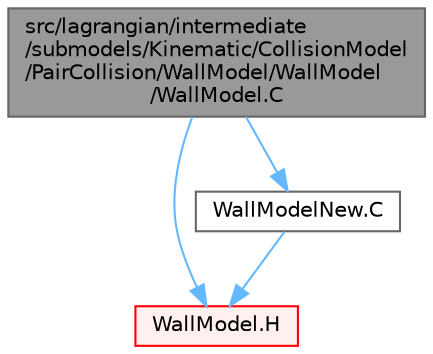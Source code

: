 digraph "src/lagrangian/intermediate/submodels/Kinematic/CollisionModel/PairCollision/WallModel/WallModel/WallModel.C"
{
 // LATEX_PDF_SIZE
  bgcolor="transparent";
  edge [fontname=Helvetica,fontsize=10,labelfontname=Helvetica,labelfontsize=10];
  node [fontname=Helvetica,fontsize=10,shape=box,height=0.2,width=0.4];
  Node1 [id="Node000001",label="src/lagrangian/intermediate\l/submodels/Kinematic/CollisionModel\l/PairCollision/WallModel/WallModel\l/WallModel.C",height=0.2,width=0.4,color="gray40", fillcolor="grey60", style="filled", fontcolor="black",tooltip=" "];
  Node1 -> Node2 [id="edge1_Node000001_Node000002",color="steelblue1",style="solid",tooltip=" "];
  Node2 [id="Node000002",label="WallModel.H",height=0.2,width=0.4,color="red", fillcolor="#FFF0F0", style="filled",URL="$WallModel_8H.html",tooltip=" "];
  Node1 -> Node149 [id="edge2_Node000001_Node000149",color="steelblue1",style="solid",tooltip=" "];
  Node149 [id="Node000149",label="WallModelNew.C",height=0.2,width=0.4,color="grey40", fillcolor="white", style="filled",URL="$WallModelNew_8C.html",tooltip=" "];
  Node149 -> Node2 [id="edge3_Node000149_Node000002",color="steelblue1",style="solid",tooltip=" "];
}
